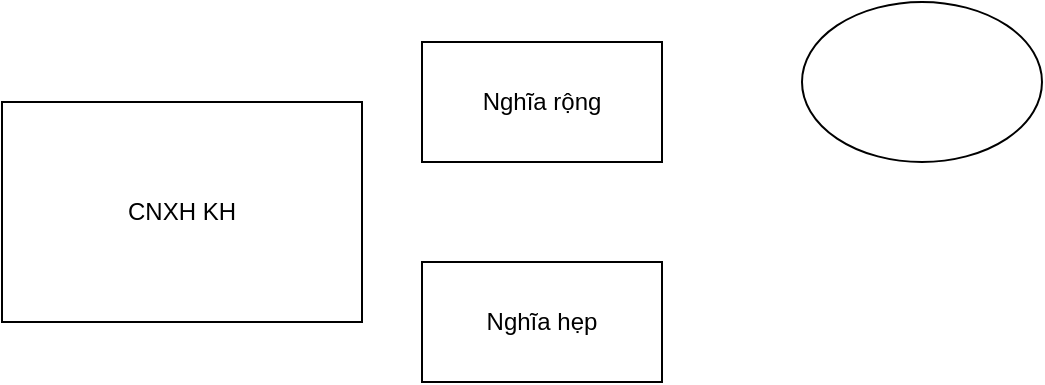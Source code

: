 <mxfile version="21.7.1" type="github">
  <diagram name="Page-1" id="2LKbXvPsWbhGsoxqlccB">
    <mxGraphModel dx="1050" dy="558" grid="1" gridSize="10" guides="1" tooltips="1" connect="1" arrows="1" fold="1" page="1" pageScale="1" pageWidth="850" pageHeight="1100" math="0" shadow="0">
      <root>
        <mxCell id="0" />
        <mxCell id="1" parent="0" />
        <mxCell id="s6PQ9e3u82KHjofPZbzT-1" value="CNXH KH" style="rounded=0;whiteSpace=wrap;html=1;" vertex="1" parent="1">
          <mxGeometry x="150" y="100" width="180" height="110" as="geometry" />
        </mxCell>
        <mxCell id="s6PQ9e3u82KHjofPZbzT-2" value="Nghĩa rộng" style="rounded=0;whiteSpace=wrap;html=1;" vertex="1" parent="1">
          <mxGeometry x="360" y="70" width="120" height="60" as="geometry" />
        </mxCell>
        <mxCell id="s6PQ9e3u82KHjofPZbzT-3" value="&lt;div&gt;Nghĩa hẹp&lt;/div&gt;" style="rounded=0;whiteSpace=wrap;html=1;" vertex="1" parent="1">
          <mxGeometry x="360" y="180" width="120" height="60" as="geometry" />
        </mxCell>
        <mxCell id="s6PQ9e3u82KHjofPZbzT-4" value="" style="ellipse;whiteSpace=wrap;html=1;" vertex="1" parent="1">
          <mxGeometry x="550" y="50" width="120" height="80" as="geometry" />
        </mxCell>
      </root>
    </mxGraphModel>
  </diagram>
</mxfile>
